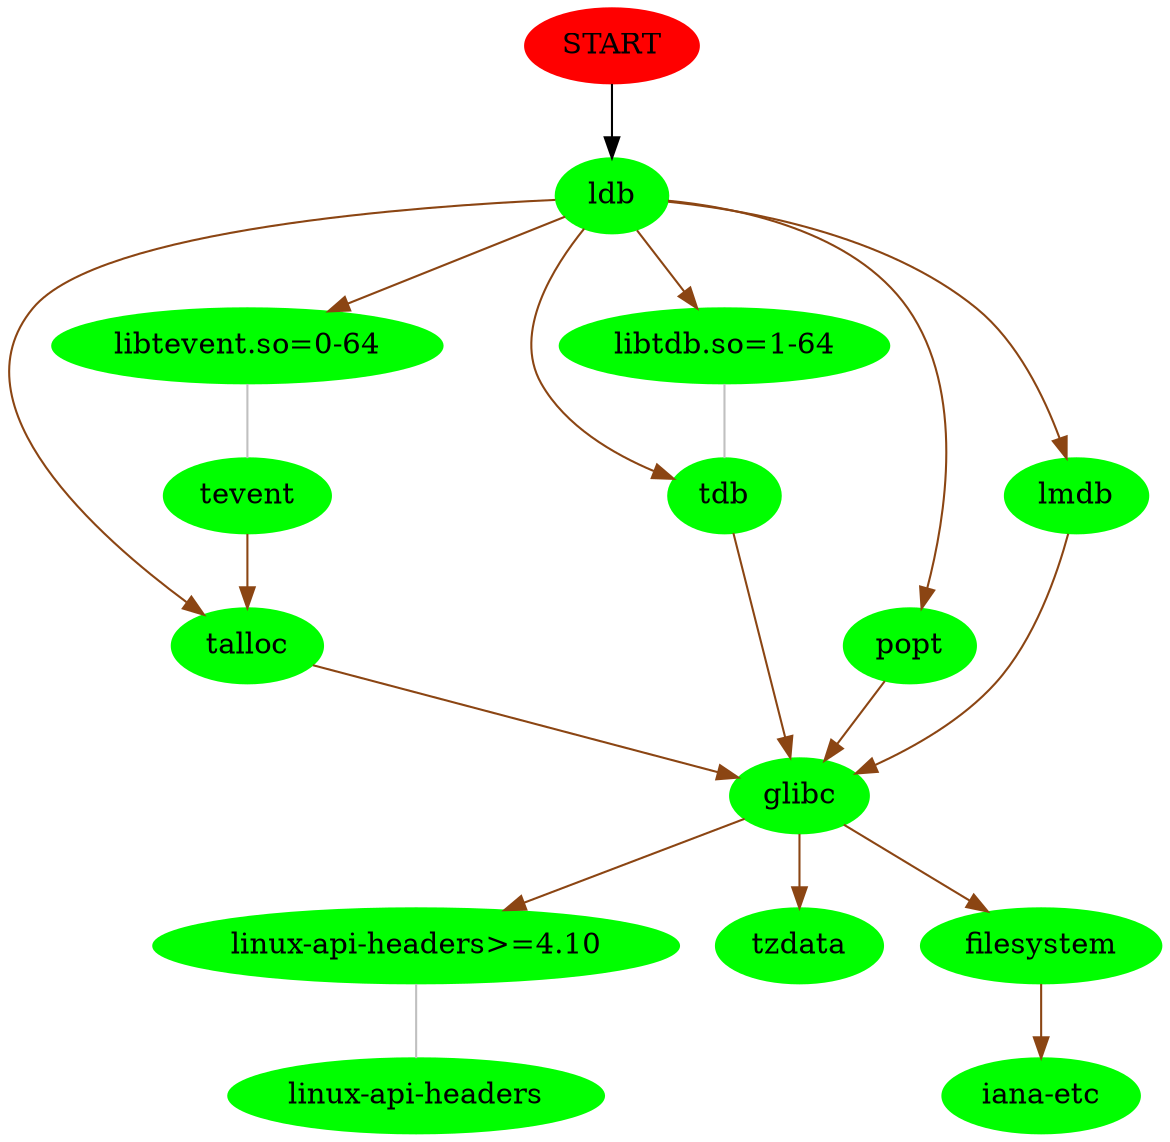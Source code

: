 digraph G { START [color=red, style=filled];
node [style=filled, color=green];
 "START" -> "ldb";
"ldb" -> "talloc" [color=chocolate4];
"talloc" -> "glibc" [color=chocolate4];
"glibc" -> "linux-api-headers>=4.10" [color=chocolate4];
"linux-api-headers>=4.10" -> "linux-api-headers" [arrowhead=none, color=grey];
"glibc" -> "tzdata" [color=chocolate4];
"glibc" -> "filesystem" [color=chocolate4];
"filesystem" -> "iana-etc" [color=chocolate4];
"ldb" -> "libtevent.so=0-64" [color=chocolate4];
"libtevent.so=0-64" -> "tevent" [arrowhead=none, color=grey];
"tevent" -> "talloc" [color=chocolate4];
"ldb" -> "tdb" [color=chocolate4];
"tdb" -> "glibc" [color=chocolate4];
"ldb" -> "libtdb.so=1-64" [color=chocolate4];
"libtdb.so=1-64" -> "tdb" [arrowhead=none, color=grey];
"ldb" -> "popt" [color=chocolate4];
"popt" -> "glibc" [color=chocolate4];
"ldb" -> "lmdb" [color=chocolate4];
"lmdb" -> "glibc" [color=chocolate4];
}
